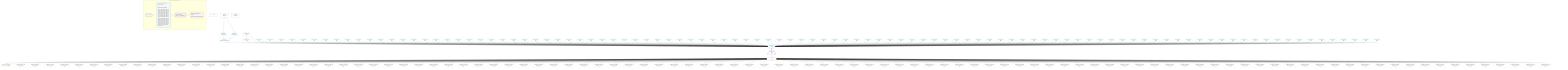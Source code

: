 %%{init: {'themeVariables': { 'fontSize': '12px'}}}%%
graph TD
    classDef path fill:#eee,stroke:#000,color:#000
    classDef plan fill:#fff,stroke-width:1px,color:#000
    classDef itemplan fill:#fff,stroke-width:2px,color:#000
    classDef unbatchedplan fill:#dff,stroke-width:1px,color:#000
    classDef sideeffectplan fill:#fcc,stroke-width:2px,color:#000
    classDef bucket fill:#f6f6f6,color:#000,stroke-width:2px,text-align:left


    %% plan dependencies
    Connection19{{"Connection[19∈0]<br />ᐸ15ᐳ"}}:::plan
    Constant436{{"Constant[436∈0]<br />ᐸ1ᐳ"}}:::plan
    Constant436 --> Connection19
    __Value0["__Value[0∈0]"]:::plan
    __Value3["__Value[3∈0]<br />ᐸcontextᐳ"]:::plan
    __Value5["__Value[5∈0]<br />ᐸrootValueᐳ"]:::plan
    PgSelect20[["PgSelect[20∈1]<br />ᐸpostᐳ"]]:::plan
    Object18{{"Object[18∈1]<br />ᐸ{pgSettings,withPgClient}ᐳ"}}:::plan
    Constant438{{"Constant[438∈1]<br />ᐸ2ᐳ"}}:::plan
    Constant439{{"Constant[439∈1]<br />ᐸ3ᐳ"}}:::plan
    Constant440{{"Constant[440∈1]<br />ᐸ4ᐳ"}}:::plan
    Constant441{{"Constant[441∈1]<br />ᐸ5ᐳ"}}:::plan
    Constant442{{"Constant[442∈1]<br />ᐸ6ᐳ"}}:::plan
    Constant443{{"Constant[443∈1]<br />ᐸ7ᐳ"}}:::plan
    Constant444{{"Constant[444∈1]<br />ᐸ8ᐳ"}}:::plan
    Constant445{{"Constant[445∈1]<br />ᐸ9ᐳ"}}:::plan
    Constant446{{"Constant[446∈1]<br />ᐸ10ᐳ"}}:::plan
    Constant447{{"Constant[447∈1]<br />ᐸ11ᐳ"}}:::plan
    Constant448{{"Constant[448∈1]<br />ᐸ12ᐳ"}}:::plan
    Constant449{{"Constant[449∈1]<br />ᐸ13ᐳ"}}:::plan
    Constant450{{"Constant[450∈1]<br />ᐸ14ᐳ"}}:::plan
    Constant451{{"Constant[451∈1]<br />ᐸ15ᐳ"}}:::plan
    Constant452{{"Constant[452∈1]<br />ᐸ16ᐳ"}}:::plan
    Constant453{{"Constant[453∈1]<br />ᐸ17ᐳ"}}:::plan
    Constant454{{"Constant[454∈1]<br />ᐸ18ᐳ"}}:::plan
    Constant455{{"Constant[455∈1]<br />ᐸ19ᐳ"}}:::plan
    Constant456{{"Constant[456∈1]<br />ᐸ20ᐳ"}}:::plan
    Constant457{{"Constant[457∈1]<br />ᐸ21ᐳ"}}:::plan
    Constant458{{"Constant[458∈1]<br />ᐸ22ᐳ"}}:::plan
    Constant459{{"Constant[459∈1]<br />ᐸ23ᐳ"}}:::plan
    Constant460{{"Constant[460∈1]<br />ᐸ24ᐳ"}}:::plan
    Constant461{{"Constant[461∈1]<br />ᐸ25ᐳ"}}:::plan
    Constant462{{"Constant[462∈1]<br />ᐸ26ᐳ"}}:::plan
    Constant463{{"Constant[463∈1]<br />ᐸ27ᐳ"}}:::plan
    Constant464{{"Constant[464∈1]<br />ᐸ28ᐳ"}}:::plan
    Constant465{{"Constant[465∈1]<br />ᐸ29ᐳ"}}:::plan
    Constant466{{"Constant[466∈1]<br />ᐸ30ᐳ"}}:::plan
    Constant467{{"Constant[467∈1]<br />ᐸ31ᐳ"}}:::plan
    Constant468{{"Constant[468∈1]<br />ᐸ32ᐳ"}}:::plan
    Constant469{{"Constant[469∈1]<br />ᐸ33ᐳ"}}:::plan
    Constant470{{"Constant[470∈1]<br />ᐸ34ᐳ"}}:::plan
    Constant471{{"Constant[471∈1]<br />ᐸ35ᐳ"}}:::plan
    Constant472{{"Constant[472∈1]<br />ᐸ36ᐳ"}}:::plan
    Constant473{{"Constant[473∈1]<br />ᐸ37ᐳ"}}:::plan
    Constant474{{"Constant[474∈1]<br />ᐸ38ᐳ"}}:::plan
    Constant475{{"Constant[475∈1]<br />ᐸ39ᐳ"}}:::plan
    Constant476{{"Constant[476∈1]<br />ᐸ40ᐳ"}}:::plan
    Constant477{{"Constant[477∈1]<br />ᐸ41ᐳ"}}:::plan
    Constant478{{"Constant[478∈1]<br />ᐸ42ᐳ"}}:::plan
    Constant479{{"Constant[479∈1]<br />ᐸ43ᐳ"}}:::plan
    Constant480{{"Constant[480∈1]<br />ᐸ44ᐳ"}}:::plan
    Constant481{{"Constant[481∈1]<br />ᐸ45ᐳ"}}:::plan
    Constant482{{"Constant[482∈1]<br />ᐸ46ᐳ"}}:::plan
    Constant483{{"Constant[483∈1]<br />ᐸ47ᐳ"}}:::plan
    Constant484{{"Constant[484∈1]<br />ᐸ48ᐳ"}}:::plan
    Constant485{{"Constant[485∈1]<br />ᐸ49ᐳ"}}:::plan
    Constant486{{"Constant[486∈1]<br />ᐸ50ᐳ"}}:::plan
    Constant487{{"Constant[487∈1]<br />ᐸ51ᐳ"}}:::plan
    Constant488{{"Constant[488∈1]<br />ᐸ52ᐳ"}}:::plan
    Constant489{{"Constant[489∈1]<br />ᐸ53ᐳ"}}:::plan
    Constant490{{"Constant[490∈1]<br />ᐸ54ᐳ"}}:::plan
    Constant491{{"Constant[491∈1]<br />ᐸ55ᐳ"}}:::plan
    Constant492{{"Constant[492∈1]<br />ᐸ56ᐳ"}}:::plan
    Constant493{{"Constant[493∈1]<br />ᐸ57ᐳ"}}:::plan
    Constant494{{"Constant[494∈1]<br />ᐸ58ᐳ"}}:::plan
    Constant495{{"Constant[495∈1]<br />ᐸ59ᐳ"}}:::plan
    Constant496{{"Constant[496∈1]<br />ᐸ60ᐳ"}}:::plan
    Constant497{{"Constant[497∈1]<br />ᐸ61ᐳ"}}:::plan
    Constant498{{"Constant[498∈1]<br />ᐸ62ᐳ"}}:::plan
    Constant499{{"Constant[499∈1]<br />ᐸ63ᐳ"}}:::plan
    Constant500{{"Constant[500∈1]<br />ᐸ64ᐳ"}}:::plan
    Constant501{{"Constant[501∈1]<br />ᐸ65ᐳ"}}:::plan
    Constant502{{"Constant[502∈1]<br />ᐸ66ᐳ"}}:::plan
    Constant503{{"Constant[503∈1]<br />ᐸ67ᐳ"}}:::plan
    Constant504{{"Constant[504∈1]<br />ᐸ68ᐳ"}}:::plan
    Constant505{{"Constant[505∈1]<br />ᐸ69ᐳ"}}:::plan
    Constant506{{"Constant[506∈1]<br />ᐸ70ᐳ"}}:::plan
    Constant507{{"Constant[507∈1]<br />ᐸ71ᐳ"}}:::plan
    Constant508{{"Constant[508∈1]<br />ᐸ72ᐳ"}}:::plan
    Constant509{{"Constant[509∈1]<br />ᐸ73ᐳ"}}:::plan
    Constant510{{"Constant[510∈1]<br />ᐸ74ᐳ"}}:::plan
    Constant511{{"Constant[511∈1]<br />ᐸ75ᐳ"}}:::plan
    Constant512{{"Constant[512∈1]<br />ᐸ76ᐳ"}}:::plan
    Constant513{{"Constant[513∈1]<br />ᐸ77ᐳ"}}:::plan
    Constant514{{"Constant[514∈1]<br />ᐸ78ᐳ"}}:::plan
    Constant515{{"Constant[515∈1]<br />ᐸ79ᐳ"}}:::plan
    Constant516{{"Constant[516∈1]<br />ᐸ80ᐳ"}}:::plan
    Constant517{{"Constant[517∈1]<br />ᐸ81ᐳ"}}:::plan
    Constant518{{"Constant[518∈1]<br />ᐸ82ᐳ"}}:::plan
    Constant519{{"Constant[519∈1]<br />ᐸ83ᐳ"}}:::plan
    Constant520{{"Constant[520∈1]<br />ᐸ84ᐳ"}}:::plan
    Constant521{{"Constant[521∈1]<br />ᐸ85ᐳ"}}:::plan
    Constant522{{"Constant[522∈1]<br />ᐸ86ᐳ"}}:::plan
    Constant523{{"Constant[523∈1]<br />ᐸ87ᐳ"}}:::plan
    Constant524{{"Constant[524∈1]<br />ᐸ88ᐳ"}}:::plan
    Constant525{{"Constant[525∈1]<br />ᐸ89ᐳ"}}:::plan
    Constant526{{"Constant[526∈1]<br />ᐸ90ᐳ"}}:::plan
    Constant527{{"Constant[527∈1]<br />ᐸ91ᐳ"}}:::plan
    Constant528{{"Constant[528∈1]<br />ᐸ92ᐳ"}}:::plan
    Constant529{{"Constant[529∈1]<br />ᐸ93ᐳ"}}:::plan
    Constant530{{"Constant[530∈1]<br />ᐸ94ᐳ"}}:::plan
    Constant531{{"Constant[531∈1]<br />ᐸ95ᐳ"}}:::plan
    Constant532{{"Constant[532∈1]<br />ᐸ96ᐳ"}}:::plan
    Constant533{{"Constant[533∈1]<br />ᐸ97ᐳ"}}:::plan
    Constant534{{"Constant[534∈1]<br />ᐸ98ᐳ"}}:::plan
    Constant535{{"Constant[535∈1]<br />ᐸ99ᐳ"}}:::plan
    Constant536{{"Constant[536∈1]<br />ᐸ100ᐳ"}}:::plan
    Constant537{{"Constant[537∈1]<br />ᐸ101ᐳ"}}:::plan
    Constant538{{"Constant[538∈1]<br />ᐸ102ᐳ"}}:::plan
    Constant539{{"Constant[539∈1]<br />ᐸ103ᐳ"}}:::plan
    Object18 & Connection19 & Constant436 & Constant438 & Constant439 & Constant440 & Constant441 & Constant442 & Constant443 & Constant444 & Constant445 & Constant446 & Constant447 & Constant448 & Constant449 & Constant450 & Constant451 & Constant452 & Constant453 & Constant454 & Constant455 & Constant456 & Constant457 & Constant458 & Constant459 & Constant460 & Constant461 & Constant462 & Constant463 & Constant464 & Constant465 & Constant466 & Constant467 & Constant468 & Constant469 & Constant470 & Constant471 & Constant472 & Constant473 & Constant474 & Constant475 & Constant476 & Constant477 & Constant478 & Constant479 & Constant480 & Constant481 & Constant482 & Constant483 & Constant484 & Constant485 & Constant486 & Constant487 & Constant488 & Constant489 & Constant490 & Constant491 & Constant492 & Constant493 & Constant494 & Constant495 & Constant496 & Constant497 & Constant498 & Constant499 & Constant500 & Constant501 & Constant502 & Constant503 & Constant504 & Constant505 & Constant506 & Constant507 & Constant508 & Constant509 & Constant510 & Constant511 & Constant512 & Constant513 & Constant514 & Constant515 & Constant516 & Constant517 & Constant518 & Constant519 & Constant520 & Constant521 & Constant522 & Constant523 & Constant524 & Constant525 & Constant526 & Constant527 & Constant528 & Constant529 & Constant530 & Constant531 & Constant532 & Constant533 & Constant534 & Constant535 & Constant536 & Constant537 & Constant538 & Constant539 --> PgSelect20
    Access16{{"Access[16∈1]<br />ᐸ3.pgSettingsᐳ"}}:::plan
    Access17{{"Access[17∈1]<br />ᐸ3.withPgClientᐳ"}}:::plan
    Access16 & Access17 --> Object18
    __Value3 --> Access16
    __Value3 --> Access17
    __Item21[/"__Item[21∈2]<br />ᐸ20ᐳ"\]:::itemplan
    PgSelect20 ==> __Item21
    PgSelectSingle22{{"PgSelectSingle[22∈2]<br />ᐸpostᐳ"}}:::plan
    __Item21 --> PgSelectSingle22
    PgClassExpression23{{"PgClassExpression[23∈3]<br />ᐸ__post__.”headline”ᐳ"}}:::plan
    PgSelectSingle22 --> PgClassExpression23
    PgClassExpression27{{"PgClassExpression[27∈3]<br />ᐸ”a”.”post_...lder! */<br />)ᐳ"}}:::plan
    PgSelectSingle22 --> PgClassExpression27
    PgClassExpression31{{"PgClassExpression[31∈3]<br />ᐸ”a”.”post_...lder! */<br />)ᐳ"}}:::plan
    PgSelectSingle22 --> PgClassExpression31
    PgClassExpression35{{"PgClassExpression[35∈3]<br />ᐸ”a”.”post_...lder! */<br />)ᐳ"}}:::plan
    PgSelectSingle22 --> PgClassExpression35
    PgClassExpression39{{"PgClassExpression[39∈3]<br />ᐸ”a”.”post_...lder! */<br />)ᐳ"}}:::plan
    PgSelectSingle22 --> PgClassExpression39
    PgClassExpression43{{"PgClassExpression[43∈3]<br />ᐸ”a”.”post_...lder! */<br />)ᐳ"}}:::plan
    PgSelectSingle22 --> PgClassExpression43
    PgClassExpression47{{"PgClassExpression[47∈3]<br />ᐸ”a”.”post_...lder! */<br />)ᐳ"}}:::plan
    PgSelectSingle22 --> PgClassExpression47
    PgClassExpression51{{"PgClassExpression[51∈3]<br />ᐸ”a”.”post_...lder! */<br />)ᐳ"}}:::plan
    PgSelectSingle22 --> PgClassExpression51
    PgClassExpression55{{"PgClassExpression[55∈3]<br />ᐸ”a”.”post_...lder! */<br />)ᐳ"}}:::plan
    PgSelectSingle22 --> PgClassExpression55
    PgClassExpression59{{"PgClassExpression[59∈3]<br />ᐸ”a”.”post_...lder! */<br />)ᐳ"}}:::plan
    PgSelectSingle22 --> PgClassExpression59
    PgClassExpression63{{"PgClassExpression[63∈3]<br />ᐸ”a”.”post_...lder! */<br />)ᐳ"}}:::plan
    PgSelectSingle22 --> PgClassExpression63
    PgClassExpression67{{"PgClassExpression[67∈3]<br />ᐸ”a”.”post_...lder! */<br />)ᐳ"}}:::plan
    PgSelectSingle22 --> PgClassExpression67
    PgClassExpression71{{"PgClassExpression[71∈3]<br />ᐸ”a”.”post_...lder! */<br />)ᐳ"}}:::plan
    PgSelectSingle22 --> PgClassExpression71
    PgClassExpression75{{"PgClassExpression[75∈3]<br />ᐸ”a”.”post_...lder! */<br />)ᐳ"}}:::plan
    PgSelectSingle22 --> PgClassExpression75
    PgClassExpression79{{"PgClassExpression[79∈3]<br />ᐸ”a”.”post_...lder! */<br />)ᐳ"}}:::plan
    PgSelectSingle22 --> PgClassExpression79
    PgClassExpression83{{"PgClassExpression[83∈3]<br />ᐸ”a”.”post_...lder! */<br />)ᐳ"}}:::plan
    PgSelectSingle22 --> PgClassExpression83
    PgClassExpression87{{"PgClassExpression[87∈3]<br />ᐸ”a”.”post_...lder! */<br />)ᐳ"}}:::plan
    PgSelectSingle22 --> PgClassExpression87
    PgClassExpression91{{"PgClassExpression[91∈3]<br />ᐸ”a”.”post_...lder! */<br />)ᐳ"}}:::plan
    PgSelectSingle22 --> PgClassExpression91
    PgClassExpression95{{"PgClassExpression[95∈3]<br />ᐸ”a”.”post_...lder! */<br />)ᐳ"}}:::plan
    PgSelectSingle22 --> PgClassExpression95
    PgClassExpression99{{"PgClassExpression[99∈3]<br />ᐸ”a”.”post_...lder! */<br />)ᐳ"}}:::plan
    PgSelectSingle22 --> PgClassExpression99
    PgClassExpression103{{"PgClassExpression[103∈3]<br />ᐸ”a”.”post_...lder! */<br />)ᐳ"}}:::plan
    PgSelectSingle22 --> PgClassExpression103
    PgClassExpression107{{"PgClassExpression[107∈3]<br />ᐸ”a”.”post_...lder! */<br />)ᐳ"}}:::plan
    PgSelectSingle22 --> PgClassExpression107
    PgClassExpression111{{"PgClassExpression[111∈3]<br />ᐸ”a”.”post_...lder! */<br />)ᐳ"}}:::plan
    PgSelectSingle22 --> PgClassExpression111
    PgClassExpression115{{"PgClassExpression[115∈3]<br />ᐸ”a”.”post_...lder! */<br />)ᐳ"}}:::plan
    PgSelectSingle22 --> PgClassExpression115
    PgClassExpression119{{"PgClassExpression[119∈3]<br />ᐸ”a”.”post_...lder! */<br />)ᐳ"}}:::plan
    PgSelectSingle22 --> PgClassExpression119
    PgClassExpression123{{"PgClassExpression[123∈3]<br />ᐸ”a”.”post_...lder! */<br />)ᐳ"}}:::plan
    PgSelectSingle22 --> PgClassExpression123
    PgClassExpression127{{"PgClassExpression[127∈3]<br />ᐸ”a”.”post_...lder! */<br />)ᐳ"}}:::plan
    PgSelectSingle22 --> PgClassExpression127
    PgClassExpression131{{"PgClassExpression[131∈3]<br />ᐸ”a”.”post_...lder! */<br />)ᐳ"}}:::plan
    PgSelectSingle22 --> PgClassExpression131
    PgClassExpression135{{"PgClassExpression[135∈3]<br />ᐸ”a”.”post_...lder! */<br />)ᐳ"}}:::plan
    PgSelectSingle22 --> PgClassExpression135
    PgClassExpression139{{"PgClassExpression[139∈3]<br />ᐸ”a”.”post_...lder! */<br />)ᐳ"}}:::plan
    PgSelectSingle22 --> PgClassExpression139
    PgClassExpression143{{"PgClassExpression[143∈3]<br />ᐸ”a”.”post_...lder! */<br />)ᐳ"}}:::plan
    PgSelectSingle22 --> PgClassExpression143
    PgClassExpression147{{"PgClassExpression[147∈3]<br />ᐸ”a”.”post_...lder! */<br />)ᐳ"}}:::plan
    PgSelectSingle22 --> PgClassExpression147
    PgClassExpression151{{"PgClassExpression[151∈3]<br />ᐸ”a”.”post_...lder! */<br />)ᐳ"}}:::plan
    PgSelectSingle22 --> PgClassExpression151
    PgClassExpression155{{"PgClassExpression[155∈3]<br />ᐸ”a”.”post_...lder! */<br />)ᐳ"}}:::plan
    PgSelectSingle22 --> PgClassExpression155
    PgClassExpression159{{"PgClassExpression[159∈3]<br />ᐸ”a”.”post_...lder! */<br />)ᐳ"}}:::plan
    PgSelectSingle22 --> PgClassExpression159
    PgClassExpression163{{"PgClassExpression[163∈3]<br />ᐸ”a”.”post_...lder! */<br />)ᐳ"}}:::plan
    PgSelectSingle22 --> PgClassExpression163
    PgClassExpression167{{"PgClassExpression[167∈3]<br />ᐸ”a”.”post_...lder! */<br />)ᐳ"}}:::plan
    PgSelectSingle22 --> PgClassExpression167
    PgClassExpression171{{"PgClassExpression[171∈3]<br />ᐸ”a”.”post_...lder! */<br />)ᐳ"}}:::plan
    PgSelectSingle22 --> PgClassExpression171
    PgClassExpression175{{"PgClassExpression[175∈3]<br />ᐸ”a”.”post_...lder! */<br />)ᐳ"}}:::plan
    PgSelectSingle22 --> PgClassExpression175
    PgClassExpression179{{"PgClassExpression[179∈3]<br />ᐸ”a”.”post_...lder! */<br />)ᐳ"}}:::plan
    PgSelectSingle22 --> PgClassExpression179
    PgClassExpression183{{"PgClassExpression[183∈3]<br />ᐸ”a”.”post_...lder! */<br />)ᐳ"}}:::plan
    PgSelectSingle22 --> PgClassExpression183
    PgClassExpression187{{"PgClassExpression[187∈3]<br />ᐸ”a”.”post_...lder! */<br />)ᐳ"}}:::plan
    PgSelectSingle22 --> PgClassExpression187
    PgClassExpression191{{"PgClassExpression[191∈3]<br />ᐸ”a”.”post_...lder! */<br />)ᐳ"}}:::plan
    PgSelectSingle22 --> PgClassExpression191
    PgClassExpression195{{"PgClassExpression[195∈3]<br />ᐸ”a”.”post_...lder! */<br />)ᐳ"}}:::plan
    PgSelectSingle22 --> PgClassExpression195
    PgClassExpression199{{"PgClassExpression[199∈3]<br />ᐸ”a”.”post_...lder! */<br />)ᐳ"}}:::plan
    PgSelectSingle22 --> PgClassExpression199
    PgClassExpression203{{"PgClassExpression[203∈3]<br />ᐸ”a”.”post_...lder! */<br />)ᐳ"}}:::plan
    PgSelectSingle22 --> PgClassExpression203
    PgClassExpression207{{"PgClassExpression[207∈3]<br />ᐸ”a”.”post_...lder! */<br />)ᐳ"}}:::plan
    PgSelectSingle22 --> PgClassExpression207
    PgClassExpression211{{"PgClassExpression[211∈3]<br />ᐸ”a”.”post_...lder! */<br />)ᐳ"}}:::plan
    PgSelectSingle22 --> PgClassExpression211
    PgClassExpression215{{"PgClassExpression[215∈3]<br />ᐸ”a”.”post_...lder! */<br />)ᐳ"}}:::plan
    PgSelectSingle22 --> PgClassExpression215
    PgClassExpression219{{"PgClassExpression[219∈3]<br />ᐸ”a”.”post_...lder! */<br />)ᐳ"}}:::plan
    PgSelectSingle22 --> PgClassExpression219
    PgClassExpression223{{"PgClassExpression[223∈3]<br />ᐸ”a”.”post_...lder! */<br />)ᐳ"}}:::plan
    PgSelectSingle22 --> PgClassExpression223
    PgClassExpression227{{"PgClassExpression[227∈3]<br />ᐸ”a”.”post_...lder! */<br />)ᐳ"}}:::plan
    PgSelectSingle22 --> PgClassExpression227
    PgClassExpression231{{"PgClassExpression[231∈3]<br />ᐸ”a”.”post_...lder! */<br />)ᐳ"}}:::plan
    PgSelectSingle22 --> PgClassExpression231
    PgClassExpression235{{"PgClassExpression[235∈3]<br />ᐸ”a”.”post_...lder! */<br />)ᐳ"}}:::plan
    PgSelectSingle22 --> PgClassExpression235
    PgClassExpression239{{"PgClassExpression[239∈3]<br />ᐸ”a”.”post_...lder! */<br />)ᐳ"}}:::plan
    PgSelectSingle22 --> PgClassExpression239
    PgClassExpression243{{"PgClassExpression[243∈3]<br />ᐸ”a”.”post_...lder! */<br />)ᐳ"}}:::plan
    PgSelectSingle22 --> PgClassExpression243
    PgClassExpression247{{"PgClassExpression[247∈3]<br />ᐸ”a”.”post_...lder! */<br />)ᐳ"}}:::plan
    PgSelectSingle22 --> PgClassExpression247
    PgClassExpression251{{"PgClassExpression[251∈3]<br />ᐸ”a”.”post_...lder! */<br />)ᐳ"}}:::plan
    PgSelectSingle22 --> PgClassExpression251
    PgClassExpression255{{"PgClassExpression[255∈3]<br />ᐸ”a”.”post_...lder! */<br />)ᐳ"}}:::plan
    PgSelectSingle22 --> PgClassExpression255
    PgClassExpression259{{"PgClassExpression[259∈3]<br />ᐸ”a”.”post_...lder! */<br />)ᐳ"}}:::plan
    PgSelectSingle22 --> PgClassExpression259
    PgClassExpression263{{"PgClassExpression[263∈3]<br />ᐸ”a”.”post_...lder! */<br />)ᐳ"}}:::plan
    PgSelectSingle22 --> PgClassExpression263
    PgClassExpression267{{"PgClassExpression[267∈3]<br />ᐸ”a”.”post_...lder! */<br />)ᐳ"}}:::plan
    PgSelectSingle22 --> PgClassExpression267
    PgClassExpression271{{"PgClassExpression[271∈3]<br />ᐸ”a”.”post_...lder! */<br />)ᐳ"}}:::plan
    PgSelectSingle22 --> PgClassExpression271
    PgClassExpression275{{"PgClassExpression[275∈3]<br />ᐸ”a”.”post_...lder! */<br />)ᐳ"}}:::plan
    PgSelectSingle22 --> PgClassExpression275
    PgClassExpression279{{"PgClassExpression[279∈3]<br />ᐸ”a”.”post_...lder! */<br />)ᐳ"}}:::plan
    PgSelectSingle22 --> PgClassExpression279
    PgClassExpression283{{"PgClassExpression[283∈3]<br />ᐸ”a”.”post_...lder! */<br />)ᐳ"}}:::plan
    PgSelectSingle22 --> PgClassExpression283
    PgClassExpression287{{"PgClassExpression[287∈3]<br />ᐸ”a”.”post_...lder! */<br />)ᐳ"}}:::plan
    PgSelectSingle22 --> PgClassExpression287
    PgClassExpression291{{"PgClassExpression[291∈3]<br />ᐸ”a”.”post_...lder! */<br />)ᐳ"}}:::plan
    PgSelectSingle22 --> PgClassExpression291
    PgClassExpression295{{"PgClassExpression[295∈3]<br />ᐸ”a”.”post_...lder! */<br />)ᐳ"}}:::plan
    PgSelectSingle22 --> PgClassExpression295
    PgClassExpression299{{"PgClassExpression[299∈3]<br />ᐸ”a”.”post_...lder! */<br />)ᐳ"}}:::plan
    PgSelectSingle22 --> PgClassExpression299
    PgClassExpression303{{"PgClassExpression[303∈3]<br />ᐸ”a”.”post_...lder! */<br />)ᐳ"}}:::plan
    PgSelectSingle22 --> PgClassExpression303
    PgClassExpression307{{"PgClassExpression[307∈3]<br />ᐸ”a”.”post_...lder! */<br />)ᐳ"}}:::plan
    PgSelectSingle22 --> PgClassExpression307
    PgClassExpression311{{"PgClassExpression[311∈3]<br />ᐸ”a”.”post_...lder! */<br />)ᐳ"}}:::plan
    PgSelectSingle22 --> PgClassExpression311
    PgClassExpression315{{"PgClassExpression[315∈3]<br />ᐸ”a”.”post_...lder! */<br />)ᐳ"}}:::plan
    PgSelectSingle22 --> PgClassExpression315
    PgClassExpression319{{"PgClassExpression[319∈3]<br />ᐸ”a”.”post_...lder! */<br />)ᐳ"}}:::plan
    PgSelectSingle22 --> PgClassExpression319
    PgClassExpression323{{"PgClassExpression[323∈3]<br />ᐸ”a”.”post_...lder! */<br />)ᐳ"}}:::plan
    PgSelectSingle22 --> PgClassExpression323
    PgClassExpression327{{"PgClassExpression[327∈3]<br />ᐸ”a”.”post_...lder! */<br />)ᐳ"}}:::plan
    PgSelectSingle22 --> PgClassExpression327
    PgClassExpression331{{"PgClassExpression[331∈3]<br />ᐸ”a”.”post_...lder! */<br />)ᐳ"}}:::plan
    PgSelectSingle22 --> PgClassExpression331
    PgClassExpression335{{"PgClassExpression[335∈3]<br />ᐸ”a”.”post_...lder! */<br />)ᐳ"}}:::plan
    PgSelectSingle22 --> PgClassExpression335
    PgClassExpression339{{"PgClassExpression[339∈3]<br />ᐸ”a”.”post_...lder! */<br />)ᐳ"}}:::plan
    PgSelectSingle22 --> PgClassExpression339
    PgClassExpression343{{"PgClassExpression[343∈3]<br />ᐸ”a”.”post_...lder! */<br />)ᐳ"}}:::plan
    PgSelectSingle22 --> PgClassExpression343
    PgClassExpression347{{"PgClassExpression[347∈3]<br />ᐸ”a”.”post_...lder! */<br />)ᐳ"}}:::plan
    PgSelectSingle22 --> PgClassExpression347
    PgClassExpression351{{"PgClassExpression[351∈3]<br />ᐸ”a”.”post_...lder! */<br />)ᐳ"}}:::plan
    PgSelectSingle22 --> PgClassExpression351
    PgClassExpression355{{"PgClassExpression[355∈3]<br />ᐸ”a”.”post_...lder! */<br />)ᐳ"}}:::plan
    PgSelectSingle22 --> PgClassExpression355
    PgClassExpression359{{"PgClassExpression[359∈3]<br />ᐸ”a”.”post_...lder! */<br />)ᐳ"}}:::plan
    PgSelectSingle22 --> PgClassExpression359
    PgClassExpression363{{"PgClassExpression[363∈3]<br />ᐸ”a”.”post_...lder! */<br />)ᐳ"}}:::plan
    PgSelectSingle22 --> PgClassExpression363
    PgClassExpression367{{"PgClassExpression[367∈3]<br />ᐸ”a”.”post_...lder! */<br />)ᐳ"}}:::plan
    PgSelectSingle22 --> PgClassExpression367
    PgClassExpression371{{"PgClassExpression[371∈3]<br />ᐸ”a”.”post_...lder! */<br />)ᐳ"}}:::plan
    PgSelectSingle22 --> PgClassExpression371
    PgClassExpression375{{"PgClassExpression[375∈3]<br />ᐸ”a”.”post_...lder! */<br />)ᐳ"}}:::plan
    PgSelectSingle22 --> PgClassExpression375
    PgClassExpression379{{"PgClassExpression[379∈3]<br />ᐸ”a”.”post_...lder! */<br />)ᐳ"}}:::plan
    PgSelectSingle22 --> PgClassExpression379
    PgClassExpression383{{"PgClassExpression[383∈3]<br />ᐸ”a”.”post_...lder! */<br />)ᐳ"}}:::plan
    PgSelectSingle22 --> PgClassExpression383
    PgClassExpression387{{"PgClassExpression[387∈3]<br />ᐸ”a”.”post_...lder! */<br />)ᐳ"}}:::plan
    PgSelectSingle22 --> PgClassExpression387
    PgClassExpression391{{"PgClassExpression[391∈3]<br />ᐸ”a”.”post_...lder! */<br />)ᐳ"}}:::plan
    PgSelectSingle22 --> PgClassExpression391
    PgClassExpression395{{"PgClassExpression[395∈3]<br />ᐸ”a”.”post_...lder! */<br />)ᐳ"}}:::plan
    PgSelectSingle22 --> PgClassExpression395
    PgClassExpression399{{"PgClassExpression[399∈3]<br />ᐸ”a”.”post_...lder! */<br />)ᐳ"}}:::plan
    PgSelectSingle22 --> PgClassExpression399
    PgClassExpression403{{"PgClassExpression[403∈3]<br />ᐸ”a”.”post_...lder! */<br />)ᐳ"}}:::plan
    PgSelectSingle22 --> PgClassExpression403
    PgClassExpression407{{"PgClassExpression[407∈3]<br />ᐸ”a”.”post_...lder! */<br />)ᐳ"}}:::plan
    PgSelectSingle22 --> PgClassExpression407
    PgClassExpression411{{"PgClassExpression[411∈3]<br />ᐸ”a”.”post_...lder! */<br />)ᐳ"}}:::plan
    PgSelectSingle22 --> PgClassExpression411
    PgClassExpression415{{"PgClassExpression[415∈3]<br />ᐸ”a”.”post_...lder! */<br />)ᐳ"}}:::plan
    PgSelectSingle22 --> PgClassExpression415
    PgClassExpression419{{"PgClassExpression[419∈3]<br />ᐸ”a”.”post_...lder! */<br />)ᐳ"}}:::plan
    PgSelectSingle22 --> PgClassExpression419
    PgClassExpression423{{"PgClassExpression[423∈3]<br />ᐸ”a”.”post_...lder! */<br />)ᐳ"}}:::plan
    PgSelectSingle22 --> PgClassExpression423
    PgClassExpression427{{"PgClassExpression[427∈3]<br />ᐸ”a”.”post_...lder! */<br />)ᐳ"}}:::plan
    PgSelectSingle22 --> PgClassExpression427
    PgClassExpression431{{"PgClassExpression[431∈3]<br />ᐸ”a”.”post_...lder! */<br />)ᐳ"}}:::plan
    PgSelectSingle22 --> PgClassExpression431
    PgClassExpression435{{"PgClassExpression[435∈3]<br />ᐸ”a”.”post_...lder! */<br />)ᐳ"}}:::plan
    PgSelectSingle22 --> PgClassExpression435

    %% define steps

    subgraph "Buckets for queries/v4/json-overflow"
    Bucket0("Bucket 0 (root)"):::bucket
    classDef bucket0 stroke:#696969
    class Bucket0,__Value0,__Value3,__Value5,Connection19,Constant436 bucket0
    Bucket1("Bucket 1 (nullableBoundary)<br />Deps: 3, 19, 436<br /><br />ROOT Connectionᐸ15ᐳ[19]<br />1: <br />ᐳ: 16, 17, 438, 439, 440, 441, 442, 443, 444, 445, 446, 447, 448, 449, 450, 451, 452, 453, 454, 455, 456, 457, 458, 459, 460, 461, 462, 463, 464, 465, 466, 467, 468, 469, 470, 471, 472, 473, 474, 475, 476, 477, 478, 479, 480, 481, 482, 483, 484, 485, 486, 487, 488, 489, 490, 491, 492, 493, 494, 495, 496, 497, 498, 499, 500, 501, 502, 503, 504, 505, 506, 507, 508, 509, 510, 511, 512, 513, 514, 515, 516, 517, 518, 519, 520, 521, 522, 523, 524, 525, 526, 527, 528, 529, 530, 531, 532, 533, 534, 535, 536, 537, 538, 539, 18<br />2: PgSelect[20]"):::bucket
    classDef bucket1 stroke:#00bfff
    class Bucket1,Access16,Access17,Object18,PgSelect20,Constant438,Constant439,Constant440,Constant441,Constant442,Constant443,Constant444,Constant445,Constant446,Constant447,Constant448,Constant449,Constant450,Constant451,Constant452,Constant453,Constant454,Constant455,Constant456,Constant457,Constant458,Constant459,Constant460,Constant461,Constant462,Constant463,Constant464,Constant465,Constant466,Constant467,Constant468,Constant469,Constant470,Constant471,Constant472,Constant473,Constant474,Constant475,Constant476,Constant477,Constant478,Constant479,Constant480,Constant481,Constant482,Constant483,Constant484,Constant485,Constant486,Constant487,Constant488,Constant489,Constant490,Constant491,Constant492,Constant493,Constant494,Constant495,Constant496,Constant497,Constant498,Constant499,Constant500,Constant501,Constant502,Constant503,Constant504,Constant505,Constant506,Constant507,Constant508,Constant509,Constant510,Constant511,Constant512,Constant513,Constant514,Constant515,Constant516,Constant517,Constant518,Constant519,Constant520,Constant521,Constant522,Constant523,Constant524,Constant525,Constant526,Constant527,Constant528,Constant529,Constant530,Constant531,Constant532,Constant533,Constant534,Constant535,Constant536,Constant537,Constant538,Constant539 bucket1
    Bucket2("Bucket 2 (listItem)<br />ROOT __Item{2}ᐸ20ᐳ[21]"):::bucket
    classDef bucket2 stroke:#7f007f
    class Bucket2,__Item21,PgSelectSingle22 bucket2
    Bucket3("Bucket 3 (nullableBoundary)<br />Deps: 22<br /><br />ROOT PgSelectSingle{2}ᐸpostᐳ[22]"):::bucket
    classDef bucket3 stroke:#ffa500
    class Bucket3,PgClassExpression23,PgClassExpression27,PgClassExpression31,PgClassExpression35,PgClassExpression39,PgClassExpression43,PgClassExpression47,PgClassExpression51,PgClassExpression55,PgClassExpression59,PgClassExpression63,PgClassExpression67,PgClassExpression71,PgClassExpression75,PgClassExpression79,PgClassExpression83,PgClassExpression87,PgClassExpression91,PgClassExpression95,PgClassExpression99,PgClassExpression103,PgClassExpression107,PgClassExpression111,PgClassExpression115,PgClassExpression119,PgClassExpression123,PgClassExpression127,PgClassExpression131,PgClassExpression135,PgClassExpression139,PgClassExpression143,PgClassExpression147,PgClassExpression151,PgClassExpression155,PgClassExpression159,PgClassExpression163,PgClassExpression167,PgClassExpression171,PgClassExpression175,PgClassExpression179,PgClassExpression183,PgClassExpression187,PgClassExpression191,PgClassExpression195,PgClassExpression199,PgClassExpression203,PgClassExpression207,PgClassExpression211,PgClassExpression215,PgClassExpression219,PgClassExpression223,PgClassExpression227,PgClassExpression231,PgClassExpression235,PgClassExpression239,PgClassExpression243,PgClassExpression247,PgClassExpression251,PgClassExpression255,PgClassExpression259,PgClassExpression263,PgClassExpression267,PgClassExpression271,PgClassExpression275,PgClassExpression279,PgClassExpression283,PgClassExpression287,PgClassExpression291,PgClassExpression295,PgClassExpression299,PgClassExpression303,PgClassExpression307,PgClassExpression311,PgClassExpression315,PgClassExpression319,PgClassExpression323,PgClassExpression327,PgClassExpression331,PgClassExpression335,PgClassExpression339,PgClassExpression343,PgClassExpression347,PgClassExpression351,PgClassExpression355,PgClassExpression359,PgClassExpression363,PgClassExpression367,PgClassExpression371,PgClassExpression375,PgClassExpression379,PgClassExpression383,PgClassExpression387,PgClassExpression391,PgClassExpression395,PgClassExpression399,PgClassExpression403,PgClassExpression407,PgClassExpression411,PgClassExpression415,PgClassExpression419,PgClassExpression423,PgClassExpression427,PgClassExpression431,PgClassExpression435 bucket3
    Bucket0 --> Bucket1
    Bucket1 --> Bucket2
    Bucket2 --> Bucket3
    end